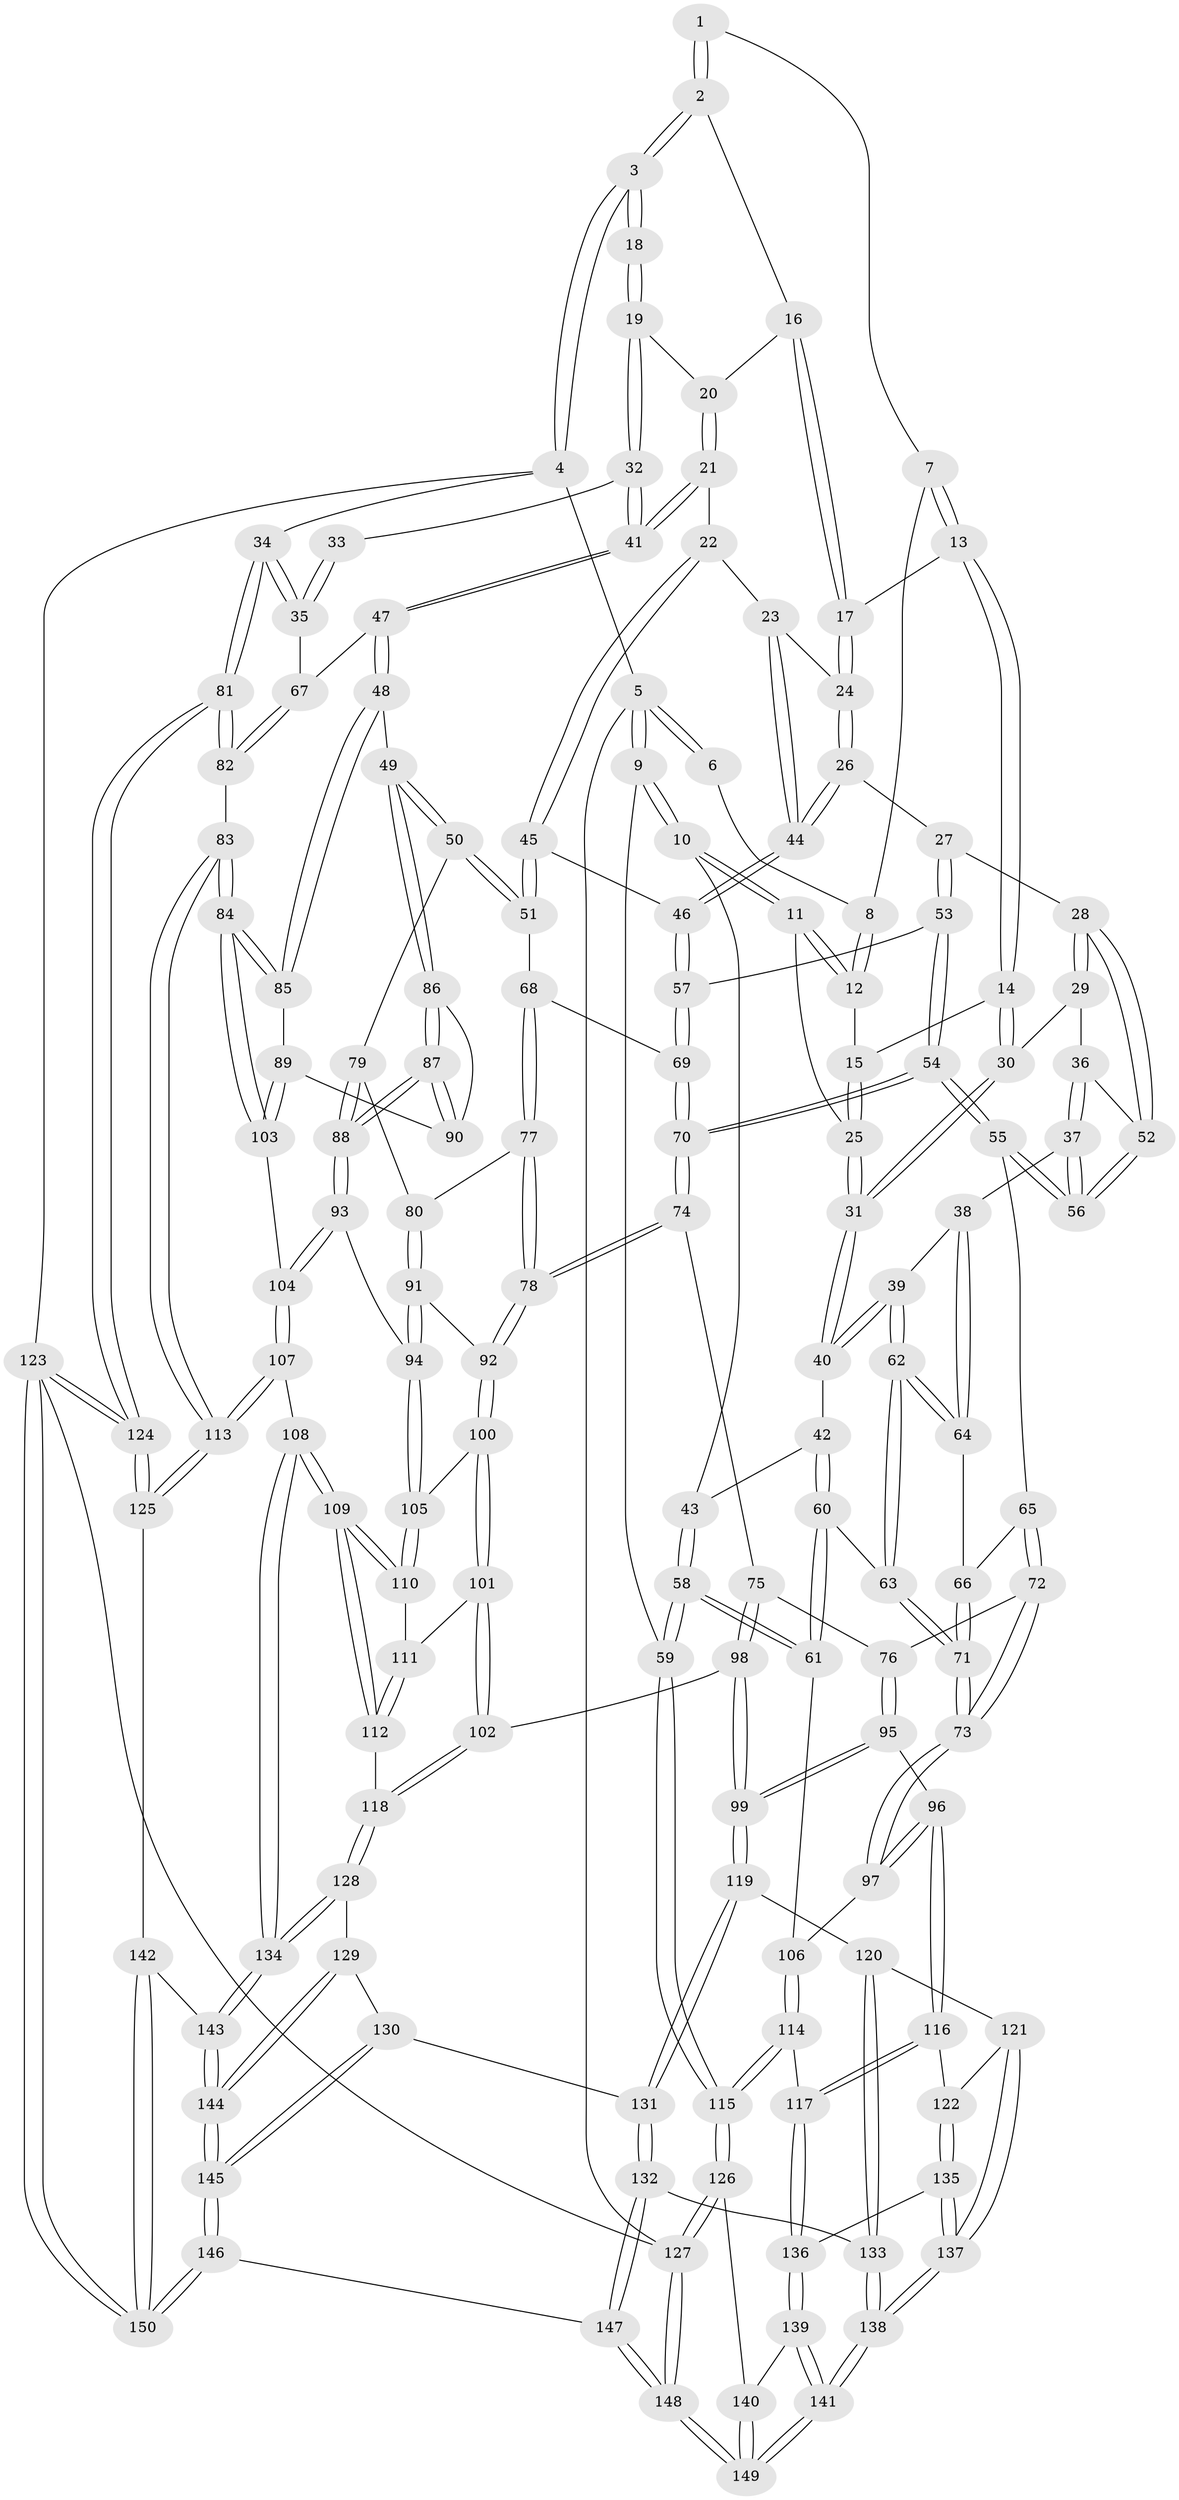 // Generated by graph-tools (version 1.1) at 2025/03/03/09/25 03:03:11]
// undirected, 150 vertices, 372 edges
graph export_dot {
graph [start="1"]
  node [color=gray90,style=filled];
  1 [pos="+0.321877955519865+0"];
  2 [pos="+0.5141360308280466+0"];
  3 [pos="+1+0"];
  4 [pos="+1+0"];
  5 [pos="+0+0"];
  6 [pos="+0.13632426413683366+0"];
  7 [pos="+0.25804015690293114+0.05265584605326458"];
  8 [pos="+0.1311627648843292+0"];
  9 [pos="+0+0.12173181862491847"];
  10 [pos="+0+0.12332048749520544"];
  11 [pos="+0+0.10881541169125744"];
  12 [pos="+0.11552377891190335+0.015754141582361134"];
  13 [pos="+0.27372422994652273+0.08412223359320073"];
  14 [pos="+0.2513114525795689+0.11847008856891075"];
  15 [pos="+0.1506178828041145+0.08032640742280144"];
  16 [pos="+0.5138686567121932+0"];
  17 [pos="+0.4774540047312595+0"];
  18 [pos="+0.9838917248108697+0"];
  19 [pos="+0.8026211063085916+0.12087836867630579"];
  20 [pos="+0.6877785225305751+0.07341446573012433"];
  21 [pos="+0.6362327564849438+0.18818661221474303"];
  22 [pos="+0.6360037489551202+0.18822322239453812"];
  23 [pos="+0.5988852722137132+0.17805115917896766"];
  24 [pos="+0.4772726385531105+0.0564375631102005"];
  25 [pos="+0.12266534636892608+0.17337457282001933"];
  26 [pos="+0.44502730261649215+0.14007281054911772"];
  27 [pos="+0.41153868997489723+0.17765262029950463"];
  28 [pos="+0.4012686554807279+0.18031820478366228"];
  29 [pos="+0.26796297479112285+0.1618278012208743"];
  30 [pos="+0.2523336157557663+0.12455041546735421"];
  31 [pos="+0.12947018178731026+0.19705523402460096"];
  32 [pos="+0.7937634738059822+0.20728506528312582"];
  33 [pos="+0.9507278520506874+0.1832898870146283"];
  34 [pos="+1+0.33292777784674243"];
  35 [pos="+0.9739260545584262+0.2884638242834212"];
  36 [pos="+0.25760085434571933+0.19251394930817614"];
  37 [pos="+0.2359299753159479+0.2296080091851176"];
  38 [pos="+0.20570385915743464+0.24431105831762"];
  39 [pos="+0.13528560966376127+0.22643836623430746"];
  40 [pos="+0.1303287790767411+0.22098236526195855"];
  41 [pos="+0.7827615566664892+0.25237266932259184"];
  42 [pos="+0.06897653929349924+0.23297241394773185"];
  43 [pos="+0.055419798200254874+0.23036233170300421"];
  44 [pos="+0.5382104929211549+0.269046040534244"];
  45 [pos="+0.6135084569976716+0.2746245025056218"];
  46 [pos="+0.5394690804479055+0.27886884007853063"];
  47 [pos="+0.7954408249930134+0.3225226622150523"];
  48 [pos="+0.7786319266558142+0.3382333065380942"];
  49 [pos="+0.7431458301145933+0.35766368872326837"];
  50 [pos="+0.7416548193667648+0.3578607793924704"];
  51 [pos="+0.6928920629777392+0.34019813493817597"];
  52 [pos="+0.33587374981220924+0.24559144741403235"];
  53 [pos="+0.41845296802924953+0.24018377389353773"];
  54 [pos="+0.3992965884102779+0.33513047867448054"];
  55 [pos="+0.3135351241076284+0.29656092854437743"];
  56 [pos="+0.31308743078341345+0.2946011793256342"];
  57 [pos="+0.5264056153821259+0.3068295437867781"];
  58 [pos="+0+0.44517297274188117"];
  59 [pos="+0+0.4475651001312619"];
  60 [pos="+0.03448351316199085+0.4292865010767382"];
  61 [pos="+0+0.44578659919366764"];
  62 [pos="+0.10536094903354758+0.38843669788510726"];
  63 [pos="+0.09142256966397083+0.43195196606235414"];
  64 [pos="+0.20833255531287748+0.2739605930137309"];
  65 [pos="+0.27237827672339265+0.3434878821091035"];
  66 [pos="+0.2338844549610922+0.3399089608420761"];
  67 [pos="+0.8221793992186225+0.3280052209279137"];
  68 [pos="+0.5329840683434947+0.3482011409656093"];
  69 [pos="+0.5195848263861303+0.3433481535329932"];
  70 [pos="+0.4373685481728953+0.4070706394435272"];
  71 [pos="+0.109077255272991+0.4401581531953766"];
  72 [pos="+0.3127985511939915+0.43536819249929765"];
  73 [pos="+0.16461094225889017+0.49307124613760284"];
  74 [pos="+0.43517055886774714+0.41521971216437625"];
  75 [pos="+0.3685914148902773+0.4433555681520353"];
  76 [pos="+0.3580001544991024+0.4445791856637383"];
  77 [pos="+0.6196427350087128+0.43799155121632044"];
  78 [pos="+0.4622194497016612+0.4516267421076751"];
  79 [pos="+0.6467783375622287+0.42576280433599295"];
  80 [pos="+0.6207289815918844+0.43844617576593464"];
  81 [pos="+1+0.5509474551207693"];
  82 [pos="+1+0.5651773397514658"];
  83 [pos="+0.9389806362222729+0.6017420735276952"];
  84 [pos="+0.9253505616874113+0.5968523640490433"];
  85 [pos="+0.8272339027159922+0.5233658658143944"];
  86 [pos="+0.7425849511477745+0.3627476955054515"];
  87 [pos="+0.7101921639584358+0.5398048161179371"];
  88 [pos="+0.6922673527100651+0.5616641846651536"];
  89 [pos="+0.7853638912545609+0.5288986880274407"];
  90 [pos="+0.7764016787622785+0.527826750375644"];
  91 [pos="+0.6021086711021756+0.5136982879734925"];
  92 [pos="+0.4740130518183495+0.4797529981228556"];
  93 [pos="+0.6820434846581247+0.578401778804633"];
  94 [pos="+0.6276023857587636+0.5768686254416115"];
  95 [pos="+0.27287107507493297+0.6287198096065312"];
  96 [pos="+0.25390881527033965+0.6228270183149618"];
  97 [pos="+0.18629392669173883+0.5701655866700436"];
  98 [pos="+0.38251484189201124+0.6675284340482737"];
  99 [pos="+0.34420611721488903+0.673351609183191"];
  100 [pos="+0.4742183397202067+0.5205793181962944"];
  101 [pos="+0.4305248562403646+0.6266623950139175"];
  102 [pos="+0.38365900395247005+0.6675948435651818"];
  103 [pos="+0.7733109756515851+0.6056611640788488"];
  104 [pos="+0.7179825175342175+0.6197488636899624"];
  105 [pos="+0.5959318766794475+0.6026112172965096"];
  106 [pos="+0.09783421834471477+0.6449426658761718"];
  107 [pos="+0.7340560452603309+0.7408828940719261"];
  108 [pos="+0.6354290370238762+0.7754750379766621"];
  109 [pos="+0.613565699661693+0.751453189925613"];
  110 [pos="+0.591313979737088+0.6102922122507876"];
  111 [pos="+0.5538176010940875+0.623817872574081"];
  112 [pos="+0.5129676599899747+0.7247943610621086"];
  113 [pos="+0.8476802116546116+0.7828006834727514"];
  114 [pos="+0.06457682559935025+0.7264963099804858"];
  115 [pos="+0+0.7469668340324144"];
  116 [pos="+0.1616805446728269+0.7530785718269152"];
  117 [pos="+0.10399141280949305+0.762114393685943"];
  118 [pos="+0.44642963630014526+0.7287828971678217"];
  119 [pos="+0.34377182710197907+0.6744132633728356"];
  120 [pos="+0.2894573528960186+0.7511981433067837"];
  121 [pos="+0.2331580011397475+0.791879619249349"];
  122 [pos="+0.22367618780902698+0.7878939025965032"];
  123 [pos="+1+1"];
  124 [pos="+1+0.8703916881619406"];
  125 [pos="+0.8603461282189087+0.8151831418027747"];
  126 [pos="+0+0.8347825891538843"];
  127 [pos="+0+1"];
  128 [pos="+0.45799459313429014+0.811780283182087"];
  129 [pos="+0.4406325611445105+0.8364478462245556"];
  130 [pos="+0.3920067731306415+0.8637371375207015"];
  131 [pos="+0.36323894274810825+0.8686522675414764"];
  132 [pos="+0.3418246669775149+0.8833123864530804"];
  133 [pos="+0.32560268717311636+0.885122547863476"];
  134 [pos="+0.6047366825396461+0.8604370501680937"];
  135 [pos="+0.1688114384792525+0.832343691729829"];
  136 [pos="+0.10616936202079578+0.8061356242211184"];
  137 [pos="+0.24188078604138266+0.8978011090634066"];
  138 [pos="+0.24714909854571998+0.9174011451015532"];
  139 [pos="+0.08871424315498694+0.8909551862756114"];
  140 [pos="+0+0.8883671805730634"];
  141 [pos="+0.18745608660403149+1"];
  142 [pos="+0.8366567212451486+0.9157603647249597"];
  143 [pos="+0.6119332448133551+0.9290821321727915"];
  144 [pos="+0.5516703126957269+1"];
  145 [pos="+0.5403440486784783+1"];
  146 [pos="+0.5175389863897648+1"];
  147 [pos="+0.515954949323102+1"];
  148 [pos="+0.18996045272276302+1"];
  149 [pos="+0.18518176669371894+1"];
  150 [pos="+1+1"];
  1 -- 2;
  1 -- 2;
  1 -- 7;
  2 -- 3;
  2 -- 3;
  2 -- 16;
  3 -- 4;
  3 -- 4;
  3 -- 18;
  3 -- 18;
  4 -- 5;
  4 -- 34;
  4 -- 123;
  5 -- 6;
  5 -- 6;
  5 -- 9;
  5 -- 9;
  5 -- 127;
  6 -- 8;
  7 -- 8;
  7 -- 13;
  7 -- 13;
  8 -- 12;
  8 -- 12;
  9 -- 10;
  9 -- 10;
  9 -- 59;
  10 -- 11;
  10 -- 11;
  10 -- 43;
  11 -- 12;
  11 -- 12;
  11 -- 25;
  12 -- 15;
  13 -- 14;
  13 -- 14;
  13 -- 17;
  14 -- 15;
  14 -- 30;
  14 -- 30;
  15 -- 25;
  15 -- 25;
  16 -- 17;
  16 -- 17;
  16 -- 20;
  17 -- 24;
  17 -- 24;
  18 -- 19;
  18 -- 19;
  19 -- 20;
  19 -- 32;
  19 -- 32;
  20 -- 21;
  20 -- 21;
  21 -- 22;
  21 -- 41;
  21 -- 41;
  22 -- 23;
  22 -- 45;
  22 -- 45;
  23 -- 24;
  23 -- 44;
  23 -- 44;
  24 -- 26;
  24 -- 26;
  25 -- 31;
  25 -- 31;
  26 -- 27;
  26 -- 44;
  26 -- 44;
  27 -- 28;
  27 -- 53;
  27 -- 53;
  28 -- 29;
  28 -- 29;
  28 -- 52;
  28 -- 52;
  29 -- 30;
  29 -- 36;
  30 -- 31;
  30 -- 31;
  31 -- 40;
  31 -- 40;
  32 -- 33;
  32 -- 41;
  32 -- 41;
  33 -- 35;
  33 -- 35;
  34 -- 35;
  34 -- 35;
  34 -- 81;
  34 -- 81;
  35 -- 67;
  36 -- 37;
  36 -- 37;
  36 -- 52;
  37 -- 38;
  37 -- 56;
  37 -- 56;
  38 -- 39;
  38 -- 64;
  38 -- 64;
  39 -- 40;
  39 -- 40;
  39 -- 62;
  39 -- 62;
  40 -- 42;
  41 -- 47;
  41 -- 47;
  42 -- 43;
  42 -- 60;
  42 -- 60;
  43 -- 58;
  43 -- 58;
  44 -- 46;
  44 -- 46;
  45 -- 46;
  45 -- 51;
  45 -- 51;
  46 -- 57;
  46 -- 57;
  47 -- 48;
  47 -- 48;
  47 -- 67;
  48 -- 49;
  48 -- 85;
  48 -- 85;
  49 -- 50;
  49 -- 50;
  49 -- 86;
  49 -- 86;
  50 -- 51;
  50 -- 51;
  50 -- 79;
  51 -- 68;
  52 -- 56;
  52 -- 56;
  53 -- 54;
  53 -- 54;
  53 -- 57;
  54 -- 55;
  54 -- 55;
  54 -- 70;
  54 -- 70;
  55 -- 56;
  55 -- 56;
  55 -- 65;
  57 -- 69;
  57 -- 69;
  58 -- 59;
  58 -- 59;
  58 -- 61;
  58 -- 61;
  59 -- 115;
  59 -- 115;
  60 -- 61;
  60 -- 61;
  60 -- 63;
  61 -- 106;
  62 -- 63;
  62 -- 63;
  62 -- 64;
  62 -- 64;
  63 -- 71;
  63 -- 71;
  64 -- 66;
  65 -- 66;
  65 -- 72;
  65 -- 72;
  66 -- 71;
  66 -- 71;
  67 -- 82;
  67 -- 82;
  68 -- 69;
  68 -- 77;
  68 -- 77;
  69 -- 70;
  69 -- 70;
  70 -- 74;
  70 -- 74;
  71 -- 73;
  71 -- 73;
  72 -- 73;
  72 -- 73;
  72 -- 76;
  73 -- 97;
  73 -- 97;
  74 -- 75;
  74 -- 78;
  74 -- 78;
  75 -- 76;
  75 -- 98;
  75 -- 98;
  76 -- 95;
  76 -- 95;
  77 -- 78;
  77 -- 78;
  77 -- 80;
  78 -- 92;
  78 -- 92;
  79 -- 80;
  79 -- 88;
  79 -- 88;
  80 -- 91;
  80 -- 91;
  81 -- 82;
  81 -- 82;
  81 -- 124;
  81 -- 124;
  82 -- 83;
  83 -- 84;
  83 -- 84;
  83 -- 113;
  83 -- 113;
  84 -- 85;
  84 -- 85;
  84 -- 103;
  84 -- 103;
  85 -- 89;
  86 -- 87;
  86 -- 87;
  86 -- 90;
  87 -- 88;
  87 -- 88;
  87 -- 90;
  87 -- 90;
  88 -- 93;
  88 -- 93;
  89 -- 90;
  89 -- 103;
  89 -- 103;
  91 -- 92;
  91 -- 94;
  91 -- 94;
  92 -- 100;
  92 -- 100;
  93 -- 94;
  93 -- 104;
  93 -- 104;
  94 -- 105;
  94 -- 105;
  95 -- 96;
  95 -- 99;
  95 -- 99;
  96 -- 97;
  96 -- 97;
  96 -- 116;
  96 -- 116;
  97 -- 106;
  98 -- 99;
  98 -- 99;
  98 -- 102;
  99 -- 119;
  99 -- 119;
  100 -- 101;
  100 -- 101;
  100 -- 105;
  101 -- 102;
  101 -- 102;
  101 -- 111;
  102 -- 118;
  102 -- 118;
  103 -- 104;
  104 -- 107;
  104 -- 107;
  105 -- 110;
  105 -- 110;
  106 -- 114;
  106 -- 114;
  107 -- 108;
  107 -- 113;
  107 -- 113;
  108 -- 109;
  108 -- 109;
  108 -- 134;
  108 -- 134;
  109 -- 110;
  109 -- 110;
  109 -- 112;
  109 -- 112;
  110 -- 111;
  111 -- 112;
  111 -- 112;
  112 -- 118;
  113 -- 125;
  113 -- 125;
  114 -- 115;
  114 -- 115;
  114 -- 117;
  115 -- 126;
  115 -- 126;
  116 -- 117;
  116 -- 117;
  116 -- 122;
  117 -- 136;
  117 -- 136;
  118 -- 128;
  118 -- 128;
  119 -- 120;
  119 -- 131;
  119 -- 131;
  120 -- 121;
  120 -- 133;
  120 -- 133;
  121 -- 122;
  121 -- 137;
  121 -- 137;
  122 -- 135;
  122 -- 135;
  123 -- 124;
  123 -- 124;
  123 -- 150;
  123 -- 150;
  123 -- 127;
  124 -- 125;
  124 -- 125;
  125 -- 142;
  126 -- 127;
  126 -- 127;
  126 -- 140;
  127 -- 148;
  127 -- 148;
  128 -- 129;
  128 -- 134;
  128 -- 134;
  129 -- 130;
  129 -- 144;
  129 -- 144;
  130 -- 131;
  130 -- 145;
  130 -- 145;
  131 -- 132;
  131 -- 132;
  132 -- 133;
  132 -- 147;
  132 -- 147;
  133 -- 138;
  133 -- 138;
  134 -- 143;
  134 -- 143;
  135 -- 136;
  135 -- 137;
  135 -- 137;
  136 -- 139;
  136 -- 139;
  137 -- 138;
  137 -- 138;
  138 -- 141;
  138 -- 141;
  139 -- 140;
  139 -- 141;
  139 -- 141;
  140 -- 149;
  140 -- 149;
  141 -- 149;
  141 -- 149;
  142 -- 143;
  142 -- 150;
  142 -- 150;
  143 -- 144;
  143 -- 144;
  144 -- 145;
  144 -- 145;
  145 -- 146;
  145 -- 146;
  146 -- 147;
  146 -- 150;
  146 -- 150;
  147 -- 148;
  147 -- 148;
  148 -- 149;
  148 -- 149;
}
